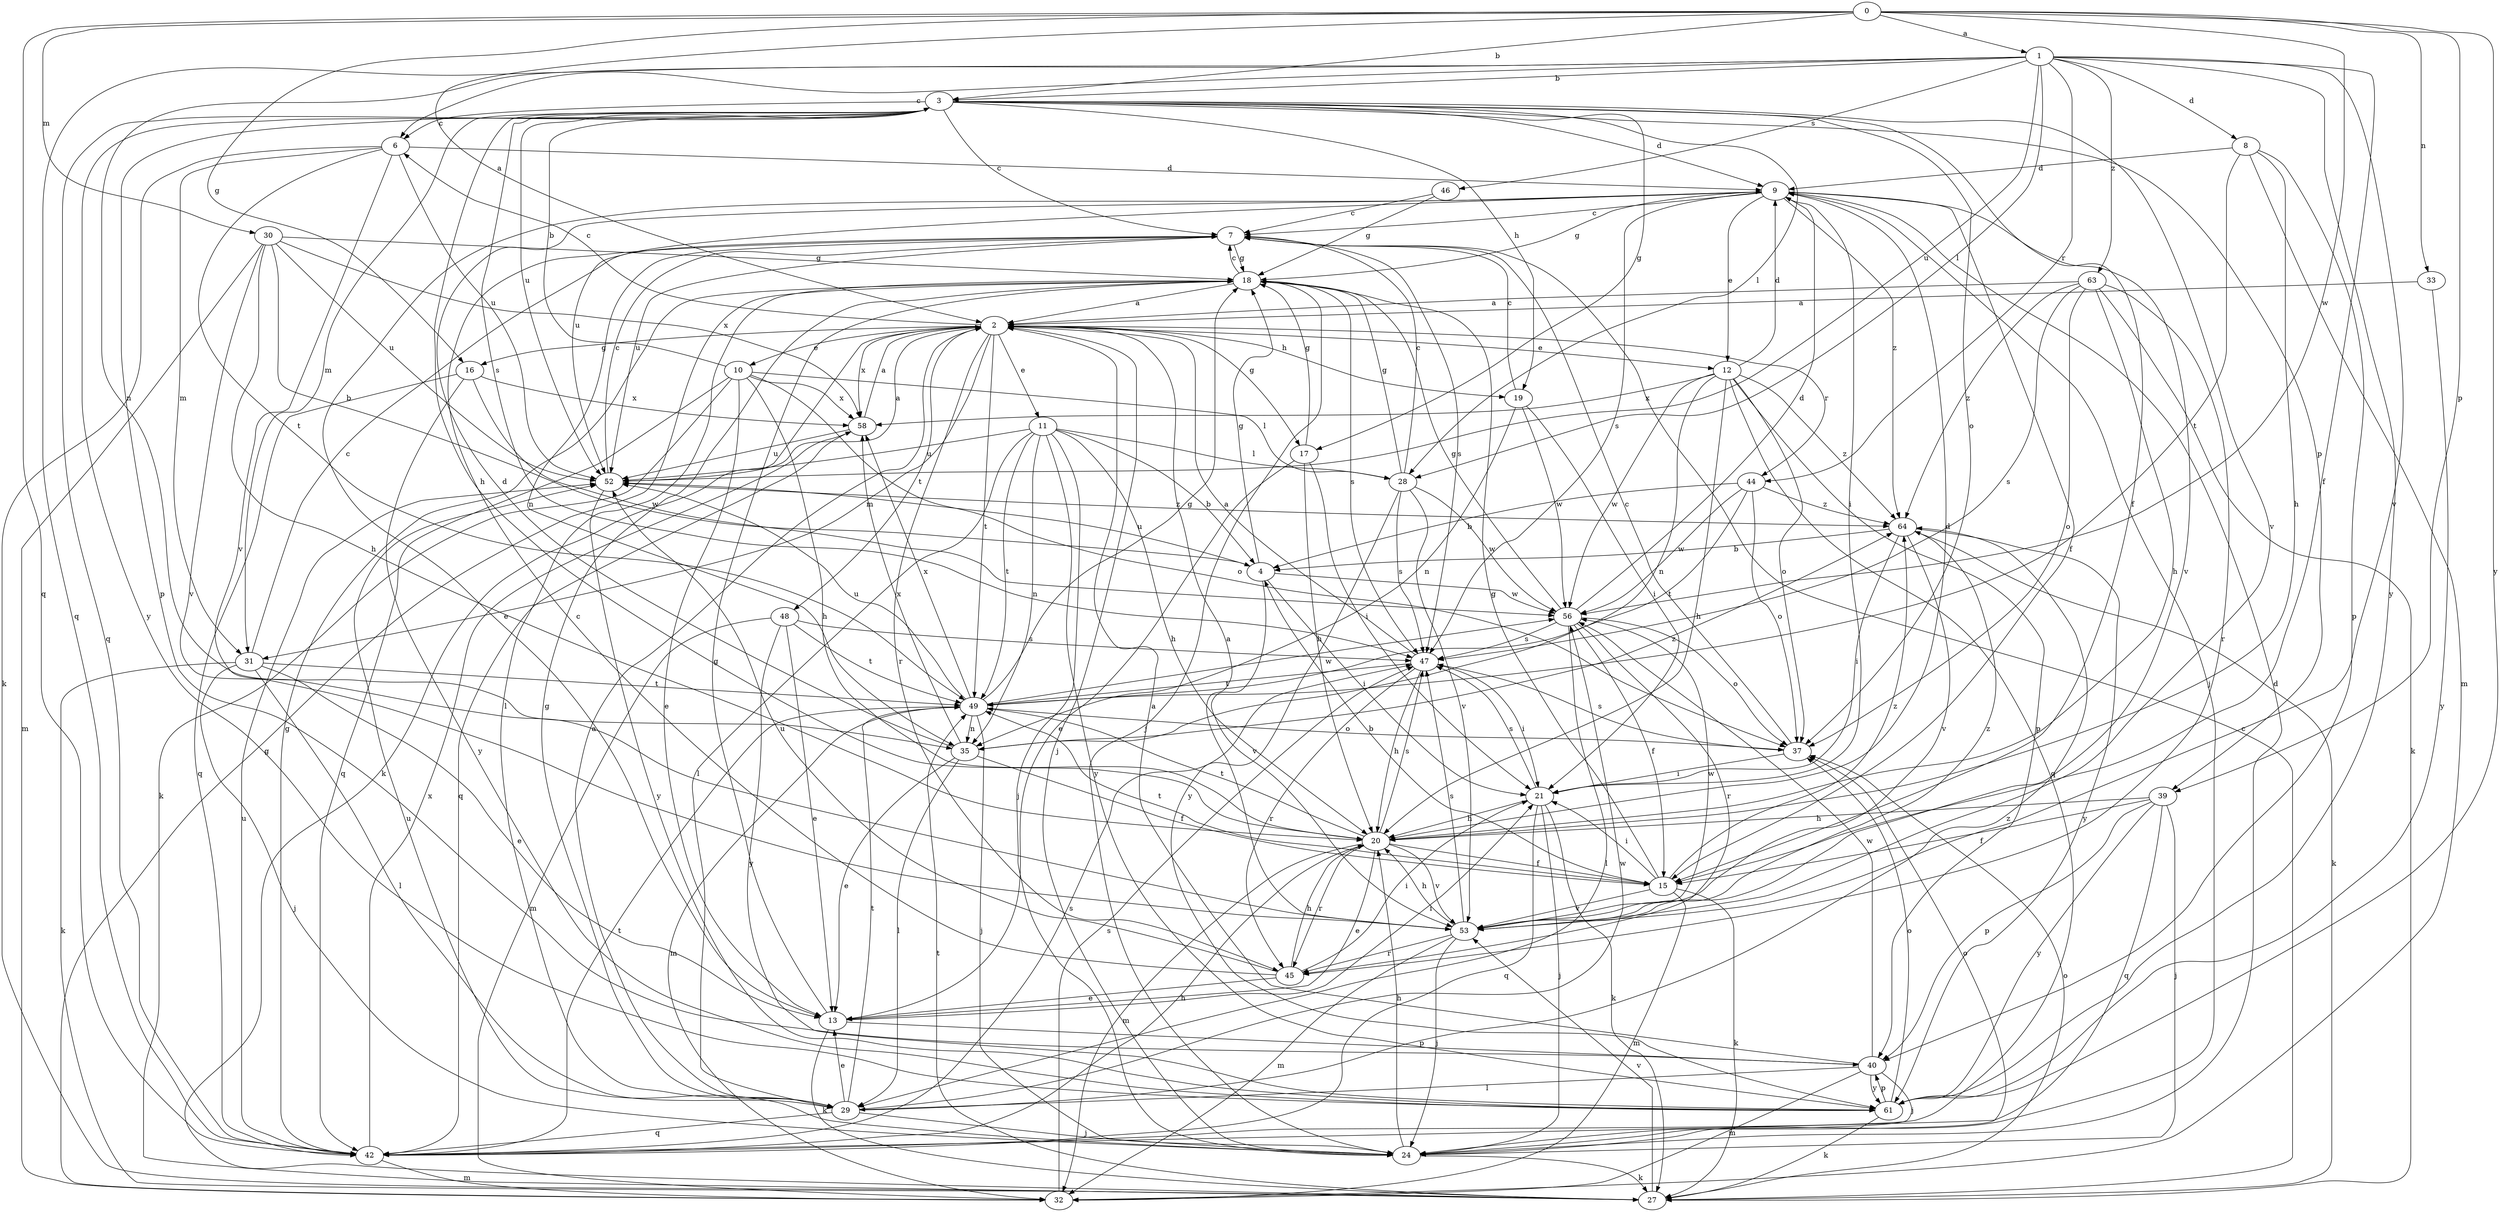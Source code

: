 strict digraph  {
0;
1;
2;
3;
4;
6;
7;
8;
9;
10;
11;
12;
13;
15;
16;
17;
18;
19;
20;
21;
24;
27;
28;
29;
30;
31;
32;
33;
35;
37;
39;
40;
42;
44;
45;
46;
47;
48;
49;
52;
53;
56;
58;
61;
63;
64;
0 -> 1  [label=a];
0 -> 2  [label=a];
0 -> 3  [label=b];
0 -> 16  [label=g];
0 -> 30  [label=m];
0 -> 33  [label=n];
0 -> 39  [label=p];
0 -> 42  [label=q];
0 -> 56  [label=w];
0 -> 61  [label=y];
1 -> 3  [label=b];
1 -> 6  [label=c];
1 -> 8  [label=d];
1 -> 15  [label=f];
1 -> 28  [label=l];
1 -> 35  [label=n];
1 -> 42  [label=q];
1 -> 44  [label=r];
1 -> 46  [label=s];
1 -> 52  [label=u];
1 -> 53  [label=v];
1 -> 61  [label=y];
1 -> 63  [label=z];
2 -> 6  [label=c];
2 -> 10  [label=e];
2 -> 11  [label=e];
2 -> 12  [label=e];
2 -> 16  [label=g];
2 -> 17  [label=g];
2 -> 19  [label=h];
2 -> 24  [label=j];
2 -> 27  [label=k];
2 -> 31  [label=m];
2 -> 44  [label=r];
2 -> 45  [label=r];
2 -> 48  [label=t];
2 -> 49  [label=t];
2 -> 58  [label=x];
3 -> 6  [label=c];
3 -> 7  [label=c];
3 -> 9  [label=d];
3 -> 15  [label=f];
3 -> 17  [label=g];
3 -> 19  [label=h];
3 -> 20  [label=h];
3 -> 28  [label=l];
3 -> 31  [label=m];
3 -> 37  [label=o];
3 -> 39  [label=p];
3 -> 40  [label=p];
3 -> 42  [label=q];
3 -> 47  [label=s];
3 -> 52  [label=u];
3 -> 53  [label=v];
3 -> 61  [label=y];
4 -> 18  [label=g];
4 -> 21  [label=i];
4 -> 52  [label=u];
4 -> 53  [label=v];
4 -> 56  [label=w];
6 -> 9  [label=d];
6 -> 27  [label=k];
6 -> 31  [label=m];
6 -> 49  [label=t];
6 -> 52  [label=u];
6 -> 53  [label=v];
7 -> 18  [label=g];
7 -> 35  [label=n];
7 -> 47  [label=s];
7 -> 52  [label=u];
8 -> 9  [label=d];
8 -> 20  [label=h];
8 -> 32  [label=m];
8 -> 40  [label=p];
8 -> 49  [label=t];
9 -> 7  [label=c];
9 -> 12  [label=e];
9 -> 13  [label=e];
9 -> 15  [label=f];
9 -> 18  [label=g];
9 -> 21  [label=i];
9 -> 24  [label=j];
9 -> 47  [label=s];
9 -> 52  [label=u];
9 -> 53  [label=v];
9 -> 64  [label=z];
10 -> 3  [label=b];
10 -> 13  [label=e];
10 -> 20  [label=h];
10 -> 27  [label=k];
10 -> 28  [label=l];
10 -> 37  [label=o];
10 -> 42  [label=q];
10 -> 58  [label=x];
11 -> 4  [label=b];
11 -> 20  [label=h];
11 -> 24  [label=j];
11 -> 28  [label=l];
11 -> 29  [label=l];
11 -> 35  [label=n];
11 -> 49  [label=t];
11 -> 52  [label=u];
11 -> 61  [label=y];
12 -> 9  [label=d];
12 -> 20  [label=h];
12 -> 35  [label=n];
12 -> 37  [label=o];
12 -> 40  [label=p];
12 -> 42  [label=q];
12 -> 56  [label=w];
12 -> 58  [label=x];
12 -> 64  [label=z];
13 -> 18  [label=g];
13 -> 21  [label=i];
13 -> 27  [label=k];
13 -> 40  [label=p];
15 -> 4  [label=b];
15 -> 18  [label=g];
15 -> 21  [label=i];
15 -> 27  [label=k];
15 -> 32  [label=m];
15 -> 49  [label=t];
15 -> 53  [label=v];
15 -> 64  [label=z];
16 -> 42  [label=q];
16 -> 56  [label=w];
16 -> 58  [label=x];
16 -> 61  [label=y];
17 -> 13  [label=e];
17 -> 18  [label=g];
17 -> 20  [label=h];
17 -> 21  [label=i];
18 -> 2  [label=a];
18 -> 7  [label=c];
18 -> 24  [label=j];
18 -> 29  [label=l];
18 -> 47  [label=s];
19 -> 7  [label=c];
19 -> 21  [label=i];
19 -> 35  [label=n];
19 -> 56  [label=w];
20 -> 9  [label=d];
20 -> 13  [label=e];
20 -> 15  [label=f];
20 -> 32  [label=m];
20 -> 45  [label=r];
20 -> 47  [label=s];
20 -> 49  [label=t];
20 -> 53  [label=v];
21 -> 20  [label=h];
21 -> 24  [label=j];
21 -> 27  [label=k];
21 -> 42  [label=q];
21 -> 47  [label=s];
24 -> 9  [label=d];
24 -> 20  [label=h];
24 -> 27  [label=k];
24 -> 37  [label=o];
24 -> 52  [label=u];
27 -> 7  [label=c];
27 -> 37  [label=o];
27 -> 49  [label=t];
27 -> 53  [label=v];
28 -> 7  [label=c];
28 -> 18  [label=g];
28 -> 47  [label=s];
28 -> 53  [label=v];
28 -> 56  [label=w];
28 -> 61  [label=y];
29 -> 2  [label=a];
29 -> 13  [label=e];
29 -> 18  [label=g];
29 -> 24  [label=j];
29 -> 42  [label=q];
29 -> 49  [label=t];
29 -> 56  [label=w];
29 -> 64  [label=z];
30 -> 4  [label=b];
30 -> 18  [label=g];
30 -> 20  [label=h];
30 -> 32  [label=m];
30 -> 52  [label=u];
30 -> 53  [label=v];
30 -> 58  [label=x];
31 -> 7  [label=c];
31 -> 13  [label=e];
31 -> 24  [label=j];
31 -> 27  [label=k];
31 -> 29  [label=l];
31 -> 49  [label=t];
32 -> 18  [label=g];
32 -> 47  [label=s];
33 -> 2  [label=a];
33 -> 61  [label=y];
35 -> 9  [label=d];
35 -> 13  [label=e];
35 -> 15  [label=f];
35 -> 29  [label=l];
35 -> 58  [label=x];
35 -> 64  [label=z];
37 -> 7  [label=c];
37 -> 21  [label=i];
37 -> 47  [label=s];
39 -> 15  [label=f];
39 -> 20  [label=h];
39 -> 24  [label=j];
39 -> 40  [label=p];
39 -> 42  [label=q];
39 -> 61  [label=y];
40 -> 2  [label=a];
40 -> 24  [label=j];
40 -> 29  [label=l];
40 -> 32  [label=m];
40 -> 56  [label=w];
40 -> 61  [label=y];
42 -> 18  [label=g];
42 -> 20  [label=h];
42 -> 32  [label=m];
42 -> 47  [label=s];
42 -> 49  [label=t];
42 -> 52  [label=u];
42 -> 58  [label=x];
44 -> 4  [label=b];
44 -> 37  [label=o];
44 -> 49  [label=t];
44 -> 56  [label=w];
44 -> 64  [label=z];
45 -> 7  [label=c];
45 -> 13  [label=e];
45 -> 20  [label=h];
45 -> 21  [label=i];
45 -> 52  [label=u];
46 -> 7  [label=c];
46 -> 18  [label=g];
47 -> 2  [label=a];
47 -> 20  [label=h];
47 -> 21  [label=i];
47 -> 45  [label=r];
47 -> 49  [label=t];
48 -> 13  [label=e];
48 -> 32  [label=m];
48 -> 47  [label=s];
48 -> 49  [label=t];
48 -> 61  [label=y];
49 -> 18  [label=g];
49 -> 24  [label=j];
49 -> 32  [label=m];
49 -> 35  [label=n];
49 -> 37  [label=o];
49 -> 52  [label=u];
49 -> 56  [label=w];
49 -> 58  [label=x];
52 -> 2  [label=a];
52 -> 7  [label=c];
52 -> 61  [label=y];
52 -> 64  [label=z];
53 -> 2  [label=a];
53 -> 20  [label=h];
53 -> 24  [label=j];
53 -> 32  [label=m];
53 -> 45  [label=r];
53 -> 47  [label=s];
53 -> 56  [label=w];
53 -> 64  [label=z];
56 -> 9  [label=d];
56 -> 15  [label=f];
56 -> 18  [label=g];
56 -> 29  [label=l];
56 -> 37  [label=o];
56 -> 45  [label=r];
56 -> 47  [label=s];
58 -> 2  [label=a];
58 -> 42  [label=q];
58 -> 52  [label=u];
61 -> 27  [label=k];
61 -> 37  [label=o];
61 -> 40  [label=p];
63 -> 2  [label=a];
63 -> 20  [label=h];
63 -> 27  [label=k];
63 -> 37  [label=o];
63 -> 45  [label=r];
63 -> 47  [label=s];
63 -> 64  [label=z];
64 -> 4  [label=b];
64 -> 21  [label=i];
64 -> 27  [label=k];
64 -> 53  [label=v];
64 -> 61  [label=y];
}
